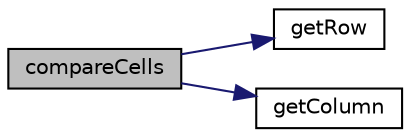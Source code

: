 digraph "compareCells"
{
  edge [fontname="Helvetica",fontsize="10",labelfontname="Helvetica",labelfontsize="10"];
  node [fontname="Helvetica",fontsize="10",shape=record];
  rankdir="LR";
  Node89 [label="compareCells",height=0.2,width=0.4,color="black", fillcolor="grey75", style="filled", fontcolor="black"];
  Node89 -> Node90 [color="midnightblue",fontsize="10",style="solid",fontname="Helvetica"];
  Node90 [label="getRow",height=0.2,width=0.4,color="black", fillcolor="white", style="filled",URL="$class_p_h_p_excel___cell.html#a632382a60ab0034764c10ee608fb39da"];
  Node89 -> Node91 [color="midnightblue",fontsize="10",style="solid",fontname="Helvetica"];
  Node91 [label="getColumn",height=0.2,width=0.4,color="black", fillcolor="white", style="filled",URL="$class_p_h_p_excel___cell.html#a6368934d4a94b76943cd6b5bebfcdaf3"];
}

